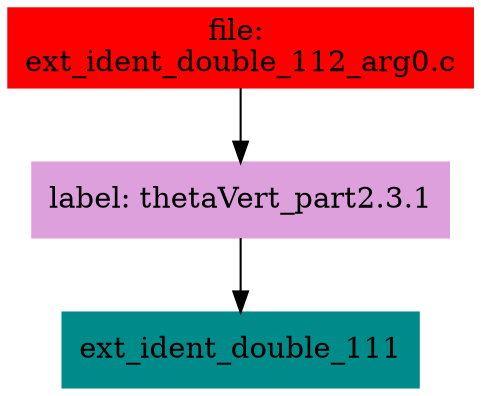 digraph G {
node [shape=box]

0 [label="file: 
ext_ident_double_112_arg0.c",color=red, style=filled]
1 [label="label: thetaVert_part2.3.1",color=plum, style=filled]
0 -> 1
2 [label="ext_ident_double_111",color=cyan4, style=filled]
1 -> 2


}


